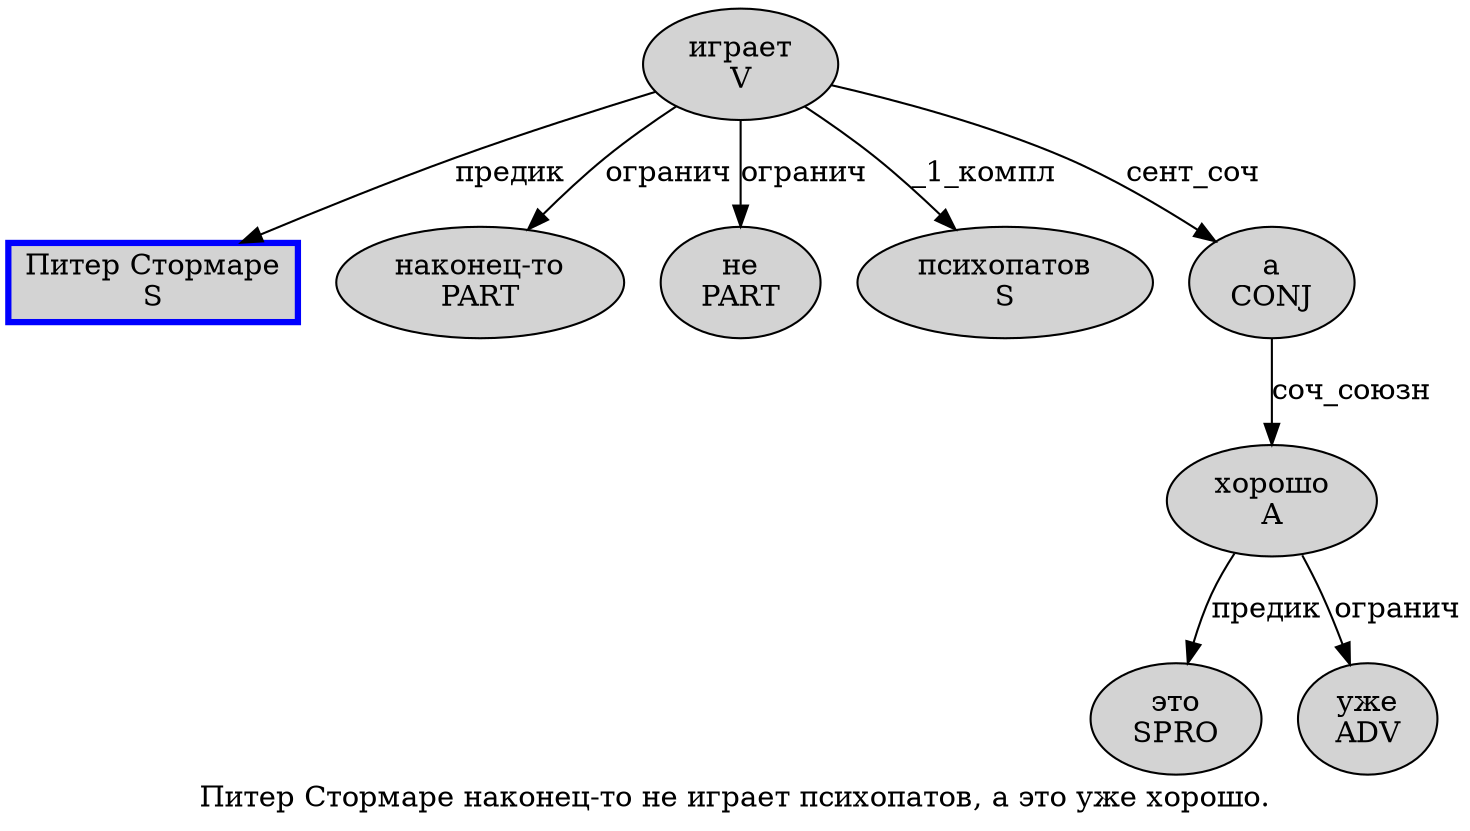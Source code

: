 digraph SENTENCE_1274 {
	graph [label="Питер Стормаре наконец-то не играет психопатов, а это уже хорошо."]
	node [style=filled]
		0 [label="Питер Стормаре
S" color=blue fillcolor=lightgray penwidth=3 shape=box]
		1 [label="наконец-то
PART" color="" fillcolor=lightgray penwidth=1 shape=ellipse]
		2 [label="не
PART" color="" fillcolor=lightgray penwidth=1 shape=ellipse]
		3 [label="играет
V" color="" fillcolor=lightgray penwidth=1 shape=ellipse]
		4 [label="психопатов
S" color="" fillcolor=lightgray penwidth=1 shape=ellipse]
		6 [label="а
CONJ" color="" fillcolor=lightgray penwidth=1 shape=ellipse]
		7 [label="это
SPRO" color="" fillcolor=lightgray penwidth=1 shape=ellipse]
		8 [label="уже
ADV" color="" fillcolor=lightgray penwidth=1 shape=ellipse]
		9 [label="хорошо
A" color="" fillcolor=lightgray penwidth=1 shape=ellipse]
			3 -> 0 [label="предик"]
			3 -> 1 [label="огранич"]
			3 -> 2 [label="огранич"]
			3 -> 4 [label="_1_компл"]
			3 -> 6 [label="сент_соч"]
			6 -> 9 [label="соч_союзн"]
			9 -> 7 [label="предик"]
			9 -> 8 [label="огранич"]
}